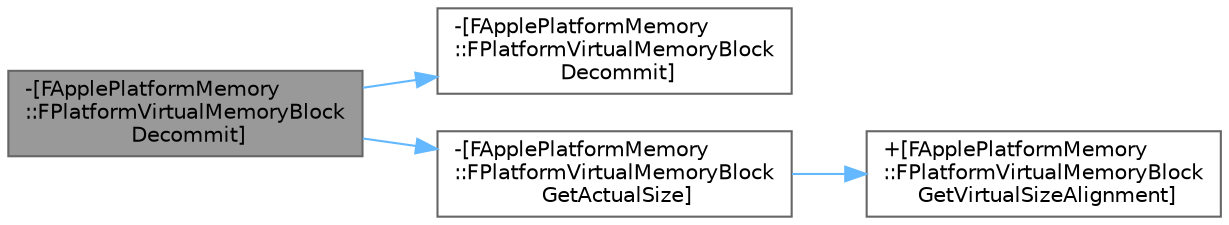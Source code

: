digraph "-[FApplePlatformMemory::FPlatformVirtualMemoryBlock Decommit]"
{
 // INTERACTIVE_SVG=YES
 // LATEX_PDF_SIZE
  bgcolor="transparent";
  edge [fontname=Helvetica,fontsize=10,labelfontname=Helvetica,labelfontsize=10];
  node [fontname=Helvetica,fontsize=10,shape=box,height=0.2,width=0.4];
  rankdir="LR";
  Node1 [id="Node000001",label="-[FApplePlatformMemory\l::FPlatformVirtualMemoryBlock\l Decommit]",height=0.2,width=0.4,color="gray40", fillcolor="grey60", style="filled", fontcolor="black",tooltip=" "];
  Node1 -> Node2 [id="edge1_Node000001_Node000002",color="steelblue1",style="solid",tooltip=" "];
  Node2 [id="Node000002",label="-[FApplePlatformMemory\l::FPlatformVirtualMemoryBlock\l Decommit]",height=0.2,width=0.4,color="grey40", fillcolor="white", style="filled",URL="$dd/d38/classFApplePlatformMemory_1_1FPlatformVirtualMemoryBlock.html#ac1b0f7fd7b7f0b76b02ec6bab3c0d4a4",tooltip=" "];
  Node1 -> Node3 [id="edge2_Node000001_Node000003",color="steelblue1",style="solid",tooltip=" "];
  Node3 [id="Node000003",label="-[FApplePlatformMemory\l::FPlatformVirtualMemoryBlock\l GetActualSize]",height=0.2,width=0.4,color="grey40", fillcolor="white", style="filled",URL="$dd/d38/classFApplePlatformMemory_1_1FPlatformVirtualMemoryBlock.html#a98bc577c96b6091b808d8ee30457620d",tooltip=" "];
  Node3 -> Node4 [id="edge3_Node000003_Node000004",color="steelblue1",style="solid",tooltip=" "];
  Node4 [id="Node000004",label="+[FApplePlatformMemory\l::FPlatformVirtualMemoryBlock\l GetVirtualSizeAlignment]",height=0.2,width=0.4,color="grey40", fillcolor="white", style="filled",URL="$dd/d38/classFApplePlatformMemory_1_1FPlatformVirtualMemoryBlock.html#ab732b873bdc9eb3bf41e2b546fe37f9a",tooltip=" "];
}
